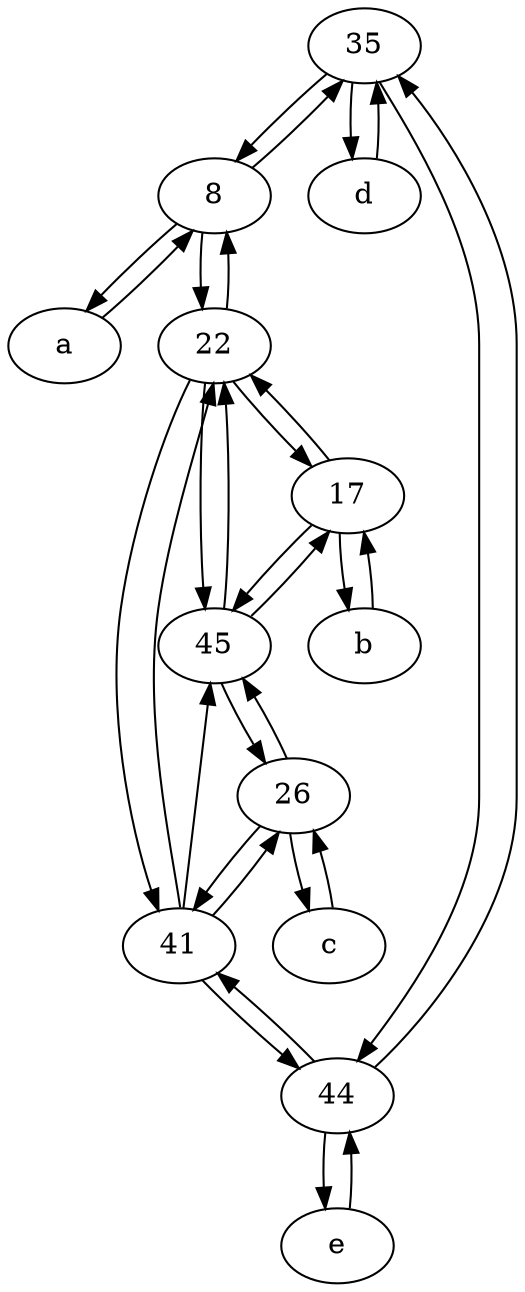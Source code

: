 digraph  {
	35;
	c [pos="20,10!"];
	8;
	41;
	a [pos="40,10!"];
	45;
	b [pos="50,20!"];
	e [pos="30,50!"];
	26;
	17;
	d [pos="20,30!"];
	44;
	22;
	22 -> 8;
	41 -> 44;
	41 -> 22;
	45 -> 26;
	22 -> 17;
	26 -> 45;
	8 -> 35;
	22 -> 45;
	a -> 8;
	26 -> c;
	22 -> 41;
	35 -> d;
	e -> 44;
	c -> 26;
	45 -> 17;
	17 -> 45;
	41 -> 45;
	44 -> 35;
	d -> 35;
	45 -> 22;
	41 -> 26;
	8 -> 22;
	44 -> 41;
	35 -> 8;
	26 -> 41;
	17 -> 22;
	b -> 17;
	44 -> e;
	17 -> b;
	35 -> 44;
	8 -> a;

	}
